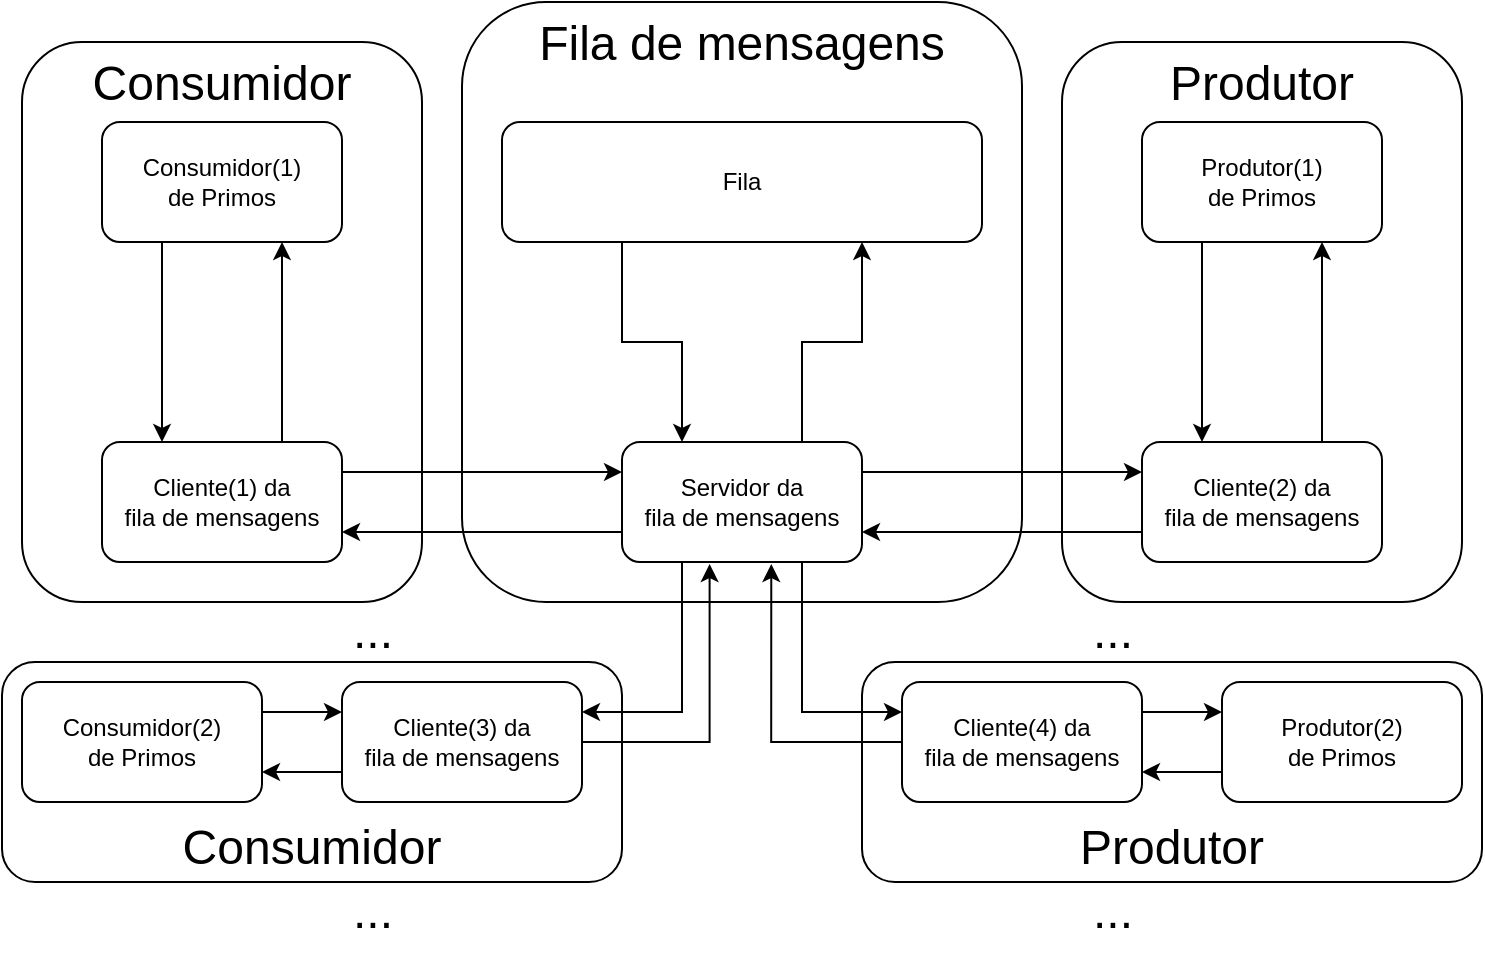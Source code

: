 <mxfile version="22.0.3" type="device" pages="4">
  <diagram name="Low level" id="AR_g6SMSDuzOexko9RDB">
    <mxGraphModel dx="1192" dy="719" grid="1" gridSize="10" guides="1" tooltips="1" connect="1" arrows="1" fold="1" page="1" pageScale="1" pageWidth="1169" pageHeight="827" math="0" shadow="0">
      <root>
        <mxCell id="0" />
        <mxCell id="1" parent="0" />
        <mxCell id="kv-OZHEYGkqXQjncRX41-56" value="Produtor" style="rounded=1;whiteSpace=wrap;html=1;fontSize=24;verticalAlign=bottom;" vertex="1" parent="1">
          <mxGeometry x="580" y="390" width="310" height="110" as="geometry" />
        </mxCell>
        <mxCell id="kv-OZHEYGkqXQjncRX41-55" value="Consumidor" style="rounded=1;whiteSpace=wrap;html=1;fontSize=24;verticalAlign=bottom;" vertex="1" parent="1">
          <mxGeometry x="150" y="390" width="310" height="110" as="geometry" />
        </mxCell>
        <mxCell id="kv-OZHEYGkqXQjncRX41-54" value="&lt;font style=&quot;font-size: 24px;&quot;&gt;Produtor&lt;/font&gt;" style="rounded=1;whiteSpace=wrap;html=1;verticalAlign=top;" vertex="1" parent="1">
          <mxGeometry x="680" y="80" width="200" height="280" as="geometry" />
        </mxCell>
        <mxCell id="kv-OZHEYGkqXQjncRX41-53" value="&lt;font style=&quot;font-size: 24px;&quot;&gt;Consumidor&lt;/font&gt;" style="rounded=1;whiteSpace=wrap;html=1;verticalAlign=top;" vertex="1" parent="1">
          <mxGeometry x="160" y="80" width="200" height="280" as="geometry" />
        </mxCell>
        <mxCell id="kv-OZHEYGkqXQjncRX41-46" value="&lt;font style=&quot;font-size: 24px;&quot;&gt;Fila de mensagens&lt;/font&gt;" style="rounded=1;whiteSpace=wrap;html=1;labelPosition=center;verticalLabelPosition=middle;align=center;verticalAlign=top;" vertex="1" parent="1">
          <mxGeometry x="380" y="60" width="280" height="300" as="geometry" />
        </mxCell>
        <mxCell id="kv-OZHEYGkqXQjncRX41-15" style="edgeStyle=orthogonalEdgeStyle;rounded=0;orthogonalLoop=1;jettySize=auto;html=1;entryX=0.25;entryY=0;entryDx=0;entryDy=0;exitX=0.25;exitY=1;exitDx=0;exitDy=0;" edge="1" parent="1" source="kv-OZHEYGkqXQjncRX41-1" target="kv-OZHEYGkqXQjncRX41-3">
          <mxGeometry relative="1" as="geometry" />
        </mxCell>
        <mxCell id="kv-OZHEYGkqXQjncRX41-1" value="Fila" style="rounded=1;whiteSpace=wrap;html=1;" vertex="1" parent="1">
          <mxGeometry x="400" y="120" width="240" height="60" as="geometry" />
        </mxCell>
        <mxCell id="kv-OZHEYGkqXQjncRX41-18" style="edgeStyle=orthogonalEdgeStyle;rounded=0;orthogonalLoop=1;jettySize=auto;html=1;entryX=0.75;entryY=1;entryDx=0;entryDy=0;exitX=0.75;exitY=0;exitDx=0;exitDy=0;" edge="1" parent="1" source="kv-OZHEYGkqXQjncRX41-2" target="kv-OZHEYGkqXQjncRX41-8">
          <mxGeometry relative="1" as="geometry" />
        </mxCell>
        <mxCell id="kv-OZHEYGkqXQjncRX41-23" style="edgeStyle=orthogonalEdgeStyle;rounded=0;orthogonalLoop=1;jettySize=auto;html=1;entryX=0;entryY=0.25;entryDx=0;entryDy=0;exitX=1;exitY=0.25;exitDx=0;exitDy=0;" edge="1" parent="1" source="kv-OZHEYGkqXQjncRX41-2" target="kv-OZHEYGkqXQjncRX41-3">
          <mxGeometry relative="1" as="geometry" />
        </mxCell>
        <mxCell id="kv-OZHEYGkqXQjncRX41-2" value="Cliente(1) da &lt;br&gt;fila de mensagens" style="rounded=1;whiteSpace=wrap;html=1;" vertex="1" parent="1">
          <mxGeometry x="200" y="280" width="120" height="60" as="geometry" />
        </mxCell>
        <mxCell id="kv-OZHEYGkqXQjncRX41-16" style="edgeStyle=orthogonalEdgeStyle;rounded=0;orthogonalLoop=1;jettySize=auto;html=1;entryX=0.75;entryY=1;entryDx=0;entryDy=0;exitX=0.75;exitY=0;exitDx=0;exitDy=0;" edge="1" parent="1" source="kv-OZHEYGkqXQjncRX41-3" target="kv-OZHEYGkqXQjncRX41-1">
          <mxGeometry relative="1" as="geometry" />
        </mxCell>
        <mxCell id="kv-OZHEYGkqXQjncRX41-24" style="edgeStyle=orthogonalEdgeStyle;rounded=0;orthogonalLoop=1;jettySize=auto;html=1;entryX=1;entryY=0.75;entryDx=0;entryDy=0;exitX=0;exitY=0.75;exitDx=0;exitDy=0;" edge="1" parent="1" source="kv-OZHEYGkqXQjncRX41-3" target="kv-OZHEYGkqXQjncRX41-2">
          <mxGeometry relative="1" as="geometry" />
        </mxCell>
        <mxCell id="kv-OZHEYGkqXQjncRX41-25" style="edgeStyle=orthogonalEdgeStyle;rounded=0;orthogonalLoop=1;jettySize=auto;html=1;entryX=0;entryY=0.25;entryDx=0;entryDy=0;exitX=1;exitY=0.25;exitDx=0;exitDy=0;" edge="1" parent="1" source="kv-OZHEYGkqXQjncRX41-3" target="kv-OZHEYGkqXQjncRX41-4">
          <mxGeometry relative="1" as="geometry" />
        </mxCell>
        <mxCell id="kv-OZHEYGkqXQjncRX41-33" style="edgeStyle=orthogonalEdgeStyle;rounded=0;orthogonalLoop=1;jettySize=auto;html=1;entryX=1;entryY=0.25;entryDx=0;entryDy=0;exitX=0.25;exitY=1;exitDx=0;exitDy=0;" edge="1" parent="1" source="kv-OZHEYGkqXQjncRX41-3" target="kv-OZHEYGkqXQjncRX41-28">
          <mxGeometry relative="1" as="geometry" />
        </mxCell>
        <mxCell id="kv-OZHEYGkqXQjncRX41-35" style="edgeStyle=orthogonalEdgeStyle;rounded=0;orthogonalLoop=1;jettySize=auto;html=1;entryX=0;entryY=0.25;entryDx=0;entryDy=0;exitX=0.75;exitY=1;exitDx=0;exitDy=0;" edge="1" parent="1" source="kv-OZHEYGkqXQjncRX41-3" target="kv-OZHEYGkqXQjncRX41-29">
          <mxGeometry relative="1" as="geometry" />
        </mxCell>
        <mxCell id="kv-OZHEYGkqXQjncRX41-3" value="Servidor da &lt;br&gt;fila de mensagens" style="rounded=1;whiteSpace=wrap;html=1;" vertex="1" parent="1">
          <mxGeometry x="460" y="280" width="120" height="60" as="geometry" />
        </mxCell>
        <mxCell id="kv-OZHEYGkqXQjncRX41-20" style="edgeStyle=orthogonalEdgeStyle;rounded=0;orthogonalLoop=1;jettySize=auto;html=1;entryX=0.75;entryY=1;entryDx=0;entryDy=0;exitX=0.75;exitY=0;exitDx=0;exitDy=0;" edge="1" parent="1" source="kv-OZHEYGkqXQjncRX41-4" target="kv-OZHEYGkqXQjncRX41-9">
          <mxGeometry relative="1" as="geometry" />
        </mxCell>
        <mxCell id="kv-OZHEYGkqXQjncRX41-26" style="edgeStyle=orthogonalEdgeStyle;rounded=0;orthogonalLoop=1;jettySize=auto;html=1;entryX=1;entryY=0.75;entryDx=0;entryDy=0;exitX=0;exitY=0.75;exitDx=0;exitDy=0;" edge="1" parent="1" source="kv-OZHEYGkqXQjncRX41-4" target="kv-OZHEYGkqXQjncRX41-3">
          <mxGeometry relative="1" as="geometry" />
        </mxCell>
        <mxCell id="kv-OZHEYGkqXQjncRX41-4" value="Cliente(2) da&lt;br&gt;fila de mensagens" style="rounded=1;whiteSpace=wrap;html=1;" vertex="1" parent="1">
          <mxGeometry x="720" y="280" width="120" height="60" as="geometry" />
        </mxCell>
        <mxCell id="kv-OZHEYGkqXQjncRX41-17" style="edgeStyle=orthogonalEdgeStyle;rounded=0;orthogonalLoop=1;jettySize=auto;html=1;entryX=0.25;entryY=0;entryDx=0;entryDy=0;exitX=0.25;exitY=1;exitDx=0;exitDy=0;" edge="1" parent="1" source="kv-OZHEYGkqXQjncRX41-8" target="kv-OZHEYGkqXQjncRX41-2">
          <mxGeometry relative="1" as="geometry" />
        </mxCell>
        <mxCell id="kv-OZHEYGkqXQjncRX41-8" value="Consumidor(1)&lt;br&gt;de Primos" style="rounded=1;whiteSpace=wrap;html=1;" vertex="1" parent="1">
          <mxGeometry x="200" y="120" width="120" height="60" as="geometry" />
        </mxCell>
        <mxCell id="kv-OZHEYGkqXQjncRX41-19" style="edgeStyle=orthogonalEdgeStyle;rounded=0;orthogonalLoop=1;jettySize=auto;html=1;entryX=0.25;entryY=0;entryDx=0;entryDy=0;exitX=0.25;exitY=1;exitDx=0;exitDy=0;" edge="1" parent="1" source="kv-OZHEYGkqXQjncRX41-9" target="kv-OZHEYGkqXQjncRX41-4">
          <mxGeometry relative="1" as="geometry" />
        </mxCell>
        <mxCell id="kv-OZHEYGkqXQjncRX41-9" value="Produtor(1)&lt;br&gt;de Primos" style="rounded=1;whiteSpace=wrap;html=1;" vertex="1" parent="1">
          <mxGeometry x="720" y="120" width="120" height="60" as="geometry" />
        </mxCell>
        <mxCell id="kv-OZHEYGkqXQjncRX41-34" style="edgeStyle=orthogonalEdgeStyle;rounded=0;orthogonalLoop=1;jettySize=auto;html=1;entryX=0.365;entryY=1.017;entryDx=0;entryDy=0;entryPerimeter=0;" edge="1" parent="1" source="kv-OZHEYGkqXQjncRX41-28" target="kv-OZHEYGkqXQjncRX41-3">
          <mxGeometry relative="1" as="geometry" />
        </mxCell>
        <mxCell id="kv-OZHEYGkqXQjncRX41-39" style="edgeStyle=orthogonalEdgeStyle;rounded=0;orthogonalLoop=1;jettySize=auto;html=1;entryX=1;entryY=0.75;entryDx=0;entryDy=0;exitX=0;exitY=0.75;exitDx=0;exitDy=0;" edge="1" parent="1" source="kv-OZHEYGkqXQjncRX41-28" target="kv-OZHEYGkqXQjncRX41-30">
          <mxGeometry relative="1" as="geometry" />
        </mxCell>
        <mxCell id="kv-OZHEYGkqXQjncRX41-28" value="Cliente(3) da&lt;br&gt;fila de mensagens" style="rounded=1;whiteSpace=wrap;html=1;" vertex="1" parent="1">
          <mxGeometry x="320" y="400" width="120" height="60" as="geometry" />
        </mxCell>
        <mxCell id="kv-OZHEYGkqXQjncRX41-36" style="edgeStyle=orthogonalEdgeStyle;rounded=0;orthogonalLoop=1;jettySize=auto;html=1;entryX=0.622;entryY=1.017;entryDx=0;entryDy=0;entryPerimeter=0;" edge="1" parent="1" source="kv-OZHEYGkqXQjncRX41-29" target="kv-OZHEYGkqXQjncRX41-3">
          <mxGeometry relative="1" as="geometry" />
        </mxCell>
        <mxCell id="kv-OZHEYGkqXQjncRX41-40" style="edgeStyle=orthogonalEdgeStyle;rounded=0;orthogonalLoop=1;jettySize=auto;html=1;entryX=0;entryY=0.25;entryDx=0;entryDy=0;exitX=1;exitY=0.25;exitDx=0;exitDy=0;" edge="1" parent="1" source="kv-OZHEYGkqXQjncRX41-29" target="kv-OZHEYGkqXQjncRX41-32">
          <mxGeometry relative="1" as="geometry" />
        </mxCell>
        <mxCell id="kv-OZHEYGkqXQjncRX41-29" value="Cliente(4) da&lt;br&gt;fila de mensagens" style="rounded=1;whiteSpace=wrap;html=1;" vertex="1" parent="1">
          <mxGeometry x="600" y="400" width="120" height="60" as="geometry" />
        </mxCell>
        <mxCell id="kv-OZHEYGkqXQjncRX41-38" style="edgeStyle=orthogonalEdgeStyle;rounded=0;orthogonalLoop=1;jettySize=auto;html=1;entryX=0;entryY=0.25;entryDx=0;entryDy=0;exitX=1;exitY=0.25;exitDx=0;exitDy=0;" edge="1" parent="1" source="kv-OZHEYGkqXQjncRX41-30" target="kv-OZHEYGkqXQjncRX41-28">
          <mxGeometry relative="1" as="geometry" />
        </mxCell>
        <mxCell id="kv-OZHEYGkqXQjncRX41-30" value="Consumidor(2)&lt;br&gt;de Primos" style="rounded=1;whiteSpace=wrap;html=1;" vertex="1" parent="1">
          <mxGeometry x="160" y="400" width="120" height="60" as="geometry" />
        </mxCell>
        <mxCell id="kv-OZHEYGkqXQjncRX41-41" style="edgeStyle=orthogonalEdgeStyle;rounded=0;orthogonalLoop=1;jettySize=auto;html=1;entryX=1;entryY=0.75;entryDx=0;entryDy=0;exitX=0;exitY=0.75;exitDx=0;exitDy=0;" edge="1" parent="1" source="kv-OZHEYGkqXQjncRX41-32" target="kv-OZHEYGkqXQjncRX41-29">
          <mxGeometry relative="1" as="geometry" />
        </mxCell>
        <mxCell id="kv-OZHEYGkqXQjncRX41-32" value="Produtor(2)&lt;br&gt;de Primos" style="rounded=1;whiteSpace=wrap;html=1;" vertex="1" parent="1">
          <mxGeometry x="760" y="400" width="120" height="60" as="geometry" />
        </mxCell>
        <mxCell id="kv-OZHEYGkqXQjncRX41-42" value="&lt;font style=&quot;font-size: 24px;&quot;&gt;...&lt;/font&gt;" style="text;html=1;align=center;verticalAlign=middle;resizable=0;points=[];autosize=1;strokeColor=none;fillColor=none;" vertex="1" parent="1">
          <mxGeometry x="315" y="355" width="40" height="40" as="geometry" />
        </mxCell>
        <mxCell id="kv-OZHEYGkqXQjncRX41-43" value="&lt;font style=&quot;font-size: 24px;&quot;&gt;...&lt;/font&gt;" style="text;html=1;align=center;verticalAlign=middle;resizable=0;points=[];autosize=1;strokeColor=none;fillColor=none;" vertex="1" parent="1">
          <mxGeometry x="685" y="355" width="40" height="40" as="geometry" />
        </mxCell>
        <mxCell id="kv-OZHEYGkqXQjncRX41-44" value="&lt;font style=&quot;font-size: 24px;&quot;&gt;...&lt;/font&gt;" style="text;html=1;align=center;verticalAlign=middle;resizable=0;points=[];autosize=1;strokeColor=none;fillColor=none;" vertex="1" parent="1">
          <mxGeometry x="315" y="495" width="40" height="40" as="geometry" />
        </mxCell>
        <mxCell id="kv-OZHEYGkqXQjncRX41-45" value="&lt;font style=&quot;font-size: 24px;&quot;&gt;...&lt;/font&gt;" style="text;html=1;align=center;verticalAlign=middle;resizable=0;points=[];autosize=1;strokeColor=none;fillColor=none;" vertex="1" parent="1">
          <mxGeometry x="685" y="495" width="40" height="40" as="geometry" />
        </mxCell>
      </root>
    </mxGraphModel>
  </diagram>
  <diagram name="Low level - Minimum" id="xcdTLpatXOSaSbjXIjO_">
    <mxGraphModel dx="1192" dy="719" grid="1" gridSize="10" guides="1" tooltips="1" connect="1" arrows="1" fold="1" page="1" pageScale="1" pageWidth="1169" pageHeight="827" math="0" shadow="0">
      <root>
        <mxCell id="lfooyObA7glhRfo9IqSc-0" />
        <mxCell id="lfooyObA7glhRfo9IqSc-1" parent="lfooyObA7glhRfo9IqSc-0" />
        <mxCell id="lfooyObA7glhRfo9IqSc-4" value="&lt;font style=&quot;font-size: 24px;&quot;&gt;Produtor&lt;/font&gt;" style="rounded=1;whiteSpace=wrap;html=1;verticalAlign=top;" vertex="1" parent="lfooyObA7glhRfo9IqSc-1">
          <mxGeometry x="680" y="80" width="200" height="280" as="geometry" />
        </mxCell>
        <mxCell id="lfooyObA7glhRfo9IqSc-5" value="&lt;font style=&quot;font-size: 24px;&quot;&gt;Consumidor&lt;/font&gt;" style="rounded=1;whiteSpace=wrap;html=1;verticalAlign=top;" vertex="1" parent="lfooyObA7glhRfo9IqSc-1">
          <mxGeometry x="160" y="80" width="200" height="280" as="geometry" />
        </mxCell>
        <mxCell id="lfooyObA7glhRfo9IqSc-6" value="&lt;font style=&quot;font-size: 24px;&quot;&gt;Fila de mensagens&lt;/font&gt;" style="rounded=1;whiteSpace=wrap;html=1;labelPosition=center;verticalLabelPosition=middle;align=center;verticalAlign=top;" vertex="1" parent="lfooyObA7glhRfo9IqSc-1">
          <mxGeometry x="380" y="60" width="280" height="300" as="geometry" />
        </mxCell>
        <mxCell id="lfooyObA7glhRfo9IqSc-7" style="edgeStyle=orthogonalEdgeStyle;rounded=0;orthogonalLoop=1;jettySize=auto;html=1;entryX=0.25;entryY=0;entryDx=0;entryDy=0;exitX=0.25;exitY=1;exitDx=0;exitDy=0;" edge="1" parent="lfooyObA7glhRfo9IqSc-1" source="lfooyObA7glhRfo9IqSc-8" target="lfooyObA7glhRfo9IqSc-17">
          <mxGeometry relative="1" as="geometry" />
        </mxCell>
        <mxCell id="lfooyObA7glhRfo9IqSc-8" value="Fila" style="rounded=1;whiteSpace=wrap;html=1;" vertex="1" parent="lfooyObA7glhRfo9IqSc-1">
          <mxGeometry x="400" y="120" width="240" height="60" as="geometry" />
        </mxCell>
        <mxCell id="lfooyObA7glhRfo9IqSc-9" style="edgeStyle=orthogonalEdgeStyle;rounded=0;orthogonalLoop=1;jettySize=auto;html=1;entryX=0.75;entryY=1;entryDx=0;entryDy=0;exitX=0.75;exitY=0;exitDx=0;exitDy=0;" edge="1" parent="lfooyObA7glhRfo9IqSc-1" source="lfooyObA7glhRfo9IqSc-11" target="lfooyObA7glhRfo9IqSc-22">
          <mxGeometry relative="1" as="geometry" />
        </mxCell>
        <mxCell id="lfooyObA7glhRfo9IqSc-10" style="edgeStyle=orthogonalEdgeStyle;rounded=0;orthogonalLoop=1;jettySize=auto;html=1;entryX=0;entryY=0.25;entryDx=0;entryDy=0;exitX=1;exitY=0.25;exitDx=0;exitDy=0;" edge="1" parent="lfooyObA7glhRfo9IqSc-1" source="lfooyObA7glhRfo9IqSc-11" target="lfooyObA7glhRfo9IqSc-17">
          <mxGeometry relative="1" as="geometry" />
        </mxCell>
        <mxCell id="lfooyObA7glhRfo9IqSc-11" value="Cliente(1) da &lt;br&gt;fila de mensagens" style="rounded=1;whiteSpace=wrap;html=1;" vertex="1" parent="lfooyObA7glhRfo9IqSc-1">
          <mxGeometry x="200" y="280" width="120" height="60" as="geometry" />
        </mxCell>
        <mxCell id="lfooyObA7glhRfo9IqSc-12" style="edgeStyle=orthogonalEdgeStyle;rounded=0;orthogonalLoop=1;jettySize=auto;html=1;entryX=0.75;entryY=1;entryDx=0;entryDy=0;exitX=0.75;exitY=0;exitDx=0;exitDy=0;" edge="1" parent="lfooyObA7glhRfo9IqSc-1" source="lfooyObA7glhRfo9IqSc-17" target="lfooyObA7glhRfo9IqSc-8">
          <mxGeometry relative="1" as="geometry" />
        </mxCell>
        <mxCell id="lfooyObA7glhRfo9IqSc-13" style="edgeStyle=orthogonalEdgeStyle;rounded=0;orthogonalLoop=1;jettySize=auto;html=1;entryX=1;entryY=0.75;entryDx=0;entryDy=0;exitX=0;exitY=0.75;exitDx=0;exitDy=0;" edge="1" parent="lfooyObA7glhRfo9IqSc-1" source="lfooyObA7glhRfo9IqSc-17" target="lfooyObA7glhRfo9IqSc-11">
          <mxGeometry relative="1" as="geometry" />
        </mxCell>
        <mxCell id="lfooyObA7glhRfo9IqSc-14" style="edgeStyle=orthogonalEdgeStyle;rounded=0;orthogonalLoop=1;jettySize=auto;html=1;entryX=0;entryY=0.25;entryDx=0;entryDy=0;exitX=1;exitY=0.25;exitDx=0;exitDy=0;" edge="1" parent="lfooyObA7glhRfo9IqSc-1" source="lfooyObA7glhRfo9IqSc-17" target="lfooyObA7glhRfo9IqSc-20">
          <mxGeometry relative="1" as="geometry" />
        </mxCell>
        <mxCell id="lfooyObA7glhRfo9IqSc-17" value="Servidor da &lt;br&gt;fila de mensagens" style="rounded=1;whiteSpace=wrap;html=1;" vertex="1" parent="lfooyObA7glhRfo9IqSc-1">
          <mxGeometry x="460" y="280" width="120" height="60" as="geometry" />
        </mxCell>
        <mxCell id="lfooyObA7glhRfo9IqSc-18" style="edgeStyle=orthogonalEdgeStyle;rounded=0;orthogonalLoop=1;jettySize=auto;html=1;entryX=0.75;entryY=1;entryDx=0;entryDy=0;exitX=0.75;exitY=0;exitDx=0;exitDy=0;" edge="1" parent="lfooyObA7glhRfo9IqSc-1" source="lfooyObA7glhRfo9IqSc-20" target="lfooyObA7glhRfo9IqSc-24">
          <mxGeometry relative="1" as="geometry" />
        </mxCell>
        <mxCell id="lfooyObA7glhRfo9IqSc-19" style="edgeStyle=orthogonalEdgeStyle;rounded=0;orthogonalLoop=1;jettySize=auto;html=1;entryX=1;entryY=0.75;entryDx=0;entryDy=0;exitX=0;exitY=0.75;exitDx=0;exitDy=0;" edge="1" parent="lfooyObA7glhRfo9IqSc-1" source="lfooyObA7glhRfo9IqSc-20" target="lfooyObA7glhRfo9IqSc-17">
          <mxGeometry relative="1" as="geometry" />
        </mxCell>
        <mxCell id="lfooyObA7glhRfo9IqSc-20" value="Cliente(2) da&lt;br&gt;fila de mensagens" style="rounded=1;whiteSpace=wrap;html=1;" vertex="1" parent="lfooyObA7glhRfo9IqSc-1">
          <mxGeometry x="720" y="280" width="120" height="60" as="geometry" />
        </mxCell>
        <mxCell id="lfooyObA7glhRfo9IqSc-21" style="edgeStyle=orthogonalEdgeStyle;rounded=0;orthogonalLoop=1;jettySize=auto;html=1;entryX=0.25;entryY=0;entryDx=0;entryDy=0;exitX=0.25;exitY=1;exitDx=0;exitDy=0;" edge="1" parent="lfooyObA7glhRfo9IqSc-1" source="lfooyObA7glhRfo9IqSc-22" target="lfooyObA7glhRfo9IqSc-11">
          <mxGeometry relative="1" as="geometry" />
        </mxCell>
        <mxCell id="lfooyObA7glhRfo9IqSc-22" value="Consumidor(1)&lt;br&gt;de Primos" style="rounded=1;whiteSpace=wrap;html=1;" vertex="1" parent="lfooyObA7glhRfo9IqSc-1">
          <mxGeometry x="200" y="120" width="120" height="60" as="geometry" />
        </mxCell>
        <mxCell id="lfooyObA7glhRfo9IqSc-23" style="edgeStyle=orthogonalEdgeStyle;rounded=0;orthogonalLoop=1;jettySize=auto;html=1;entryX=0.25;entryY=0;entryDx=0;entryDy=0;exitX=0.25;exitY=1;exitDx=0;exitDy=0;" edge="1" parent="lfooyObA7glhRfo9IqSc-1" source="lfooyObA7glhRfo9IqSc-24" target="lfooyObA7glhRfo9IqSc-20">
          <mxGeometry relative="1" as="geometry" />
        </mxCell>
        <mxCell id="lfooyObA7glhRfo9IqSc-24" value="Produtor(1)&lt;br&gt;de Primos" style="rounded=1;whiteSpace=wrap;html=1;" vertex="1" parent="lfooyObA7glhRfo9IqSc-1">
          <mxGeometry x="720" y="120" width="120" height="60" as="geometry" />
        </mxCell>
      </root>
    </mxGraphModel>
  </diagram>
  <diagram name="High level" id="KRhcCFV2jU_s8e59h-BW">
    <mxGraphModel dx="1192" dy="719" grid="1" gridSize="10" guides="1" tooltips="1" connect="1" arrows="1" fold="1" page="1" pageScale="1" pageWidth="1169" pageHeight="827" math="0" shadow="0">
      <root>
        <mxCell id="pkVVHdIQjh7HuIxgmOKH-0" />
        <mxCell id="pkVVHdIQjh7HuIxgmOKH-1" parent="pkVVHdIQjh7HuIxgmOKH-0" />
        <mxCell id="pkVVHdIQjh7HuIxgmOKH-3" value="Consumidor" style="rounded=1;whiteSpace=wrap;html=1;fontSize=24;verticalAlign=bottom;" vertex="1" parent="pkVVHdIQjh7HuIxgmOKH-1">
          <mxGeometry x="150" y="390" width="310" height="110" as="geometry" />
        </mxCell>
        <mxCell id="pkVVHdIQjh7HuIxgmOKH-2" value="Produtor" style="rounded=1;whiteSpace=wrap;html=1;fontSize=24;verticalAlign=bottom;" vertex="1" parent="pkVVHdIQjh7HuIxgmOKH-1">
          <mxGeometry x="580" y="390" width="310" height="110" as="geometry" />
        </mxCell>
        <mxCell id="pkVVHdIQjh7HuIxgmOKH-4" value="&lt;font style=&quot;font-size: 24px;&quot;&gt;Produtor&lt;/font&gt;" style="rounded=1;whiteSpace=wrap;html=1;verticalAlign=top;" vertex="1" parent="pkVVHdIQjh7HuIxgmOKH-1">
          <mxGeometry x="680" y="80" width="200" height="280" as="geometry" />
        </mxCell>
        <mxCell id="pkVVHdIQjh7HuIxgmOKH-6" value="&lt;font style=&quot;font-size: 24px;&quot;&gt;Fila de mensagens&lt;/font&gt;" style="rounded=1;whiteSpace=wrap;html=1;labelPosition=center;verticalLabelPosition=middle;align=center;verticalAlign=top;" vertex="1" parent="pkVVHdIQjh7HuIxgmOKH-1">
          <mxGeometry x="380" y="60" width="280" height="300" as="geometry" />
        </mxCell>
        <mxCell id="pkVVHdIQjh7HuIxgmOKH-5" value="&lt;font style=&quot;font-size: 24px;&quot;&gt;Consumidor&lt;/font&gt;" style="rounded=1;whiteSpace=wrap;html=1;verticalAlign=top;" vertex="1" parent="pkVVHdIQjh7HuIxgmOKH-1">
          <mxGeometry x="160" y="80" width="200" height="280" as="geometry" />
        </mxCell>
        <mxCell id="pkVVHdIQjh7HuIxgmOKH-35" value="&lt;font style=&quot;font-size: 24px;&quot;&gt;...&lt;/font&gt;" style="text;html=1;align=center;verticalAlign=middle;resizable=0;points=[];autosize=1;strokeColor=none;fillColor=none;" vertex="1" parent="pkVVHdIQjh7HuIxgmOKH-1">
          <mxGeometry x="315" y="355" width="40" height="40" as="geometry" />
        </mxCell>
        <mxCell id="pkVVHdIQjh7HuIxgmOKH-36" value="&lt;font style=&quot;font-size: 24px;&quot;&gt;...&lt;/font&gt;" style="text;html=1;align=center;verticalAlign=middle;resizable=0;points=[];autosize=1;strokeColor=none;fillColor=none;" vertex="1" parent="pkVVHdIQjh7HuIxgmOKH-1">
          <mxGeometry x="685" y="355" width="40" height="40" as="geometry" />
        </mxCell>
        <mxCell id="pkVVHdIQjh7HuIxgmOKH-37" value="&lt;font style=&quot;font-size: 24px;&quot;&gt;...&lt;/font&gt;" style="text;html=1;align=center;verticalAlign=middle;resizable=0;points=[];autosize=1;strokeColor=none;fillColor=none;" vertex="1" parent="pkVVHdIQjh7HuIxgmOKH-1">
          <mxGeometry x="315" y="495" width="40" height="40" as="geometry" />
        </mxCell>
        <mxCell id="pkVVHdIQjh7HuIxgmOKH-38" value="&lt;font style=&quot;font-size: 24px;&quot;&gt;...&lt;/font&gt;" style="text;html=1;align=center;verticalAlign=middle;resizable=0;points=[];autosize=1;strokeColor=none;fillColor=none;" vertex="1" parent="pkVVHdIQjh7HuIxgmOKH-1">
          <mxGeometry x="685" y="495" width="40" height="40" as="geometry" />
        </mxCell>
        <mxCell id="_7cIOIgSPeTQdhAhWBb8-0" style="edgeStyle=orthogonalEdgeStyle;rounded=0;orthogonalLoop=1;jettySize=auto;html=1;entryX=0;entryY=0.75;entryDx=0;entryDy=0;exitX=0.999;exitY=0.731;exitDx=0;exitDy=0;exitPerimeter=0;" edge="1" parent="pkVVHdIQjh7HuIxgmOKH-1" source="pkVVHdIQjh7HuIxgmOKH-5" target="pkVVHdIQjh7HuIxgmOKH-6">
          <mxGeometry relative="1" as="geometry" />
        </mxCell>
        <mxCell id="kgcKKF141tEME_S9zJ3i-1" style="edgeStyle=orthogonalEdgeStyle;rounded=0;orthogonalLoop=1;jettySize=auto;html=1;entryX=1;entryY=0.25;entryDx=0;entryDy=0;exitX=0.39;exitY=0.997;exitDx=0;exitDy=0;exitPerimeter=0;" edge="1" parent="pkVVHdIQjh7HuIxgmOKH-1" source="pkVVHdIQjh7HuIxgmOKH-6" target="pkVVHdIQjh7HuIxgmOKH-3">
          <mxGeometry relative="1" as="geometry" />
        </mxCell>
        <mxCell id="kgcKKF141tEME_S9zJ3i-3" style="edgeStyle=orthogonalEdgeStyle;rounded=0;orthogonalLoop=1;jettySize=auto;html=1;entryX=0;entryY=0.25;entryDx=0;entryDy=0;exitX=0.609;exitY=1.001;exitDx=0;exitDy=0;exitPerimeter=0;" edge="1" parent="pkVVHdIQjh7HuIxgmOKH-1" source="pkVVHdIQjh7HuIxgmOKH-6" target="pkVVHdIQjh7HuIxgmOKH-2">
          <mxGeometry relative="1" as="geometry" />
        </mxCell>
        <mxCell id="_7cIOIgSPeTQdhAhWBb8-2" style="edgeStyle=orthogonalEdgeStyle;rounded=0;orthogonalLoop=1;jettySize=auto;html=1;entryX=0.004;entryY=0.733;entryDx=0;entryDy=0;exitX=1;exitY=0.75;exitDx=0;exitDy=0;entryPerimeter=0;" edge="1" parent="pkVVHdIQjh7HuIxgmOKH-1" source="pkVVHdIQjh7HuIxgmOKH-6" target="pkVVHdIQjh7HuIxgmOKH-4">
          <mxGeometry relative="1" as="geometry" />
        </mxCell>
        <mxCell id="kgcKKF141tEME_S9zJ3i-0" style="edgeStyle=orthogonalEdgeStyle;rounded=0;orthogonalLoop=1;jettySize=auto;html=1;entryX=0.442;entryY=1.005;entryDx=0;entryDy=0;entryPerimeter=0;exitX=1.005;exitY=0.368;exitDx=0;exitDy=0;exitPerimeter=0;" edge="1" parent="pkVVHdIQjh7HuIxgmOKH-1" source="pkVVHdIQjh7HuIxgmOKH-3" target="pkVVHdIQjh7HuIxgmOKH-6">
          <mxGeometry relative="1" as="geometry">
            <Array as="points">
              <mxPoint x="504" y="431" />
              <mxPoint x="504" y="380" />
              <mxPoint x="504" y="380" />
            </Array>
          </mxGeometry>
        </mxCell>
        <mxCell id="kgcKKF141tEME_S9zJ3i-2" style="edgeStyle=orthogonalEdgeStyle;rounded=0;orthogonalLoop=1;jettySize=auto;html=1;entryX=0.554;entryY=1.001;entryDx=0;entryDy=0;entryPerimeter=0;exitX=-0.003;exitY=0.365;exitDx=0;exitDy=0;exitPerimeter=0;" edge="1" parent="pkVVHdIQjh7HuIxgmOKH-1" source="pkVVHdIQjh7HuIxgmOKH-2" target="pkVVHdIQjh7HuIxgmOKH-6">
          <mxGeometry relative="1" as="geometry" />
        </mxCell>
        <mxCell id="_7cIOIgSPeTQdhAhWBb8-1" style="edgeStyle=orthogonalEdgeStyle;rounded=0;orthogonalLoop=1;jettySize=auto;html=1;entryX=0.999;entryY=0.858;entryDx=0;entryDy=0;entryPerimeter=0;" edge="1" parent="pkVVHdIQjh7HuIxgmOKH-1" target="pkVVHdIQjh7HuIxgmOKH-5">
          <mxGeometry relative="1" as="geometry">
            <mxPoint x="380" y="320" as="sourcePoint" />
            <Array as="points">
              <mxPoint x="360" y="320" />
            </Array>
          </mxGeometry>
        </mxCell>
        <mxCell id="_7cIOIgSPeTQdhAhWBb8-3" style="edgeStyle=orthogonalEdgeStyle;rounded=0;orthogonalLoop=1;jettySize=auto;html=1;entryX=1;entryY=0.881;entryDx=0;entryDy=0;entryPerimeter=0;exitX=-0.001;exitY=0.875;exitDx=0;exitDy=0;exitPerimeter=0;" edge="1" parent="pkVVHdIQjh7HuIxgmOKH-1" source="pkVVHdIQjh7HuIxgmOKH-4" target="pkVVHdIQjh7HuIxgmOKH-6">
          <mxGeometry relative="1" as="geometry" />
        </mxCell>
      </root>
    </mxGraphModel>
  </diagram>
  <diagram name="High level - Minimum" id="nG71tK5CJzv_XhNCO4b1">
    <mxGraphModel dx="1430" dy="863" grid="1" gridSize="10" guides="1" tooltips="1" connect="1" arrows="1" fold="1" page="1" pageScale="1" pageWidth="1169" pageHeight="827" math="0" shadow="0">
      <root>
        <mxCell id="WNyRO32TD5lak189y3hb-0" />
        <mxCell id="WNyRO32TD5lak189y3hb-1" parent="WNyRO32TD5lak189y3hb-0" />
        <mxCell id="WNyRO32TD5lak189y3hb-4" value="&lt;font style=&quot;font-size: 24px;&quot;&gt;Produtor&lt;/font&gt;" style="rounded=1;whiteSpace=wrap;html=1;verticalAlign=top;" vertex="1" parent="WNyRO32TD5lak189y3hb-1">
          <mxGeometry x="680" y="80" width="200" height="280" as="geometry" />
        </mxCell>
        <mxCell id="WNyRO32TD5lak189y3hb-5" value="&lt;font style=&quot;font-size: 24px;&quot;&gt;Fila de mensagens&lt;/font&gt;" style="rounded=1;whiteSpace=wrap;html=1;labelPosition=center;verticalLabelPosition=middle;align=center;verticalAlign=top;" vertex="1" parent="WNyRO32TD5lak189y3hb-1">
          <mxGeometry x="380" y="60" width="280" height="300" as="geometry" />
        </mxCell>
        <mxCell id="WNyRO32TD5lak189y3hb-6" value="&lt;font style=&quot;font-size: 24px;&quot;&gt;Consumidor&lt;/font&gt;" style="rounded=1;whiteSpace=wrap;html=1;verticalAlign=top;" vertex="1" parent="WNyRO32TD5lak189y3hb-1">
          <mxGeometry x="160" y="80" width="200" height="280" as="geometry" />
        </mxCell>
        <mxCell id="WNyRO32TD5lak189y3hb-11" style="edgeStyle=orthogonalEdgeStyle;rounded=0;orthogonalLoop=1;jettySize=auto;html=1;entryX=0;entryY=0.75;entryDx=0;entryDy=0;exitX=0.999;exitY=0.731;exitDx=0;exitDy=0;exitPerimeter=0;" edge="1" parent="WNyRO32TD5lak189y3hb-1" source="WNyRO32TD5lak189y3hb-6" target="WNyRO32TD5lak189y3hb-5">
          <mxGeometry relative="1" as="geometry" />
        </mxCell>
        <mxCell id="WNyRO32TD5lak189y3hb-14" style="edgeStyle=orthogonalEdgeStyle;rounded=0;orthogonalLoop=1;jettySize=auto;html=1;entryX=0.004;entryY=0.733;entryDx=0;entryDy=0;exitX=1;exitY=0.75;exitDx=0;exitDy=0;entryPerimeter=0;" edge="1" parent="WNyRO32TD5lak189y3hb-1" source="WNyRO32TD5lak189y3hb-5" target="WNyRO32TD5lak189y3hb-4">
          <mxGeometry relative="1" as="geometry" />
        </mxCell>
        <mxCell id="WNyRO32TD5lak189y3hb-17" style="edgeStyle=orthogonalEdgeStyle;rounded=0;orthogonalLoop=1;jettySize=auto;html=1;entryX=0.999;entryY=0.858;entryDx=0;entryDy=0;entryPerimeter=0;" edge="1" parent="WNyRO32TD5lak189y3hb-1" target="WNyRO32TD5lak189y3hb-6">
          <mxGeometry relative="1" as="geometry">
            <mxPoint x="380" y="320" as="sourcePoint" />
            <Array as="points">
              <mxPoint x="360" y="320" />
            </Array>
          </mxGeometry>
        </mxCell>
        <mxCell id="WNyRO32TD5lak189y3hb-18" style="edgeStyle=orthogonalEdgeStyle;rounded=0;orthogonalLoop=1;jettySize=auto;html=1;entryX=1;entryY=0.881;entryDx=0;entryDy=0;entryPerimeter=0;exitX=-0.001;exitY=0.875;exitDx=0;exitDy=0;exitPerimeter=0;" edge="1" parent="WNyRO32TD5lak189y3hb-1" source="WNyRO32TD5lak189y3hb-4" target="WNyRO32TD5lak189y3hb-5">
          <mxGeometry relative="1" as="geometry" />
        </mxCell>
      </root>
    </mxGraphModel>
  </diagram>
</mxfile>
